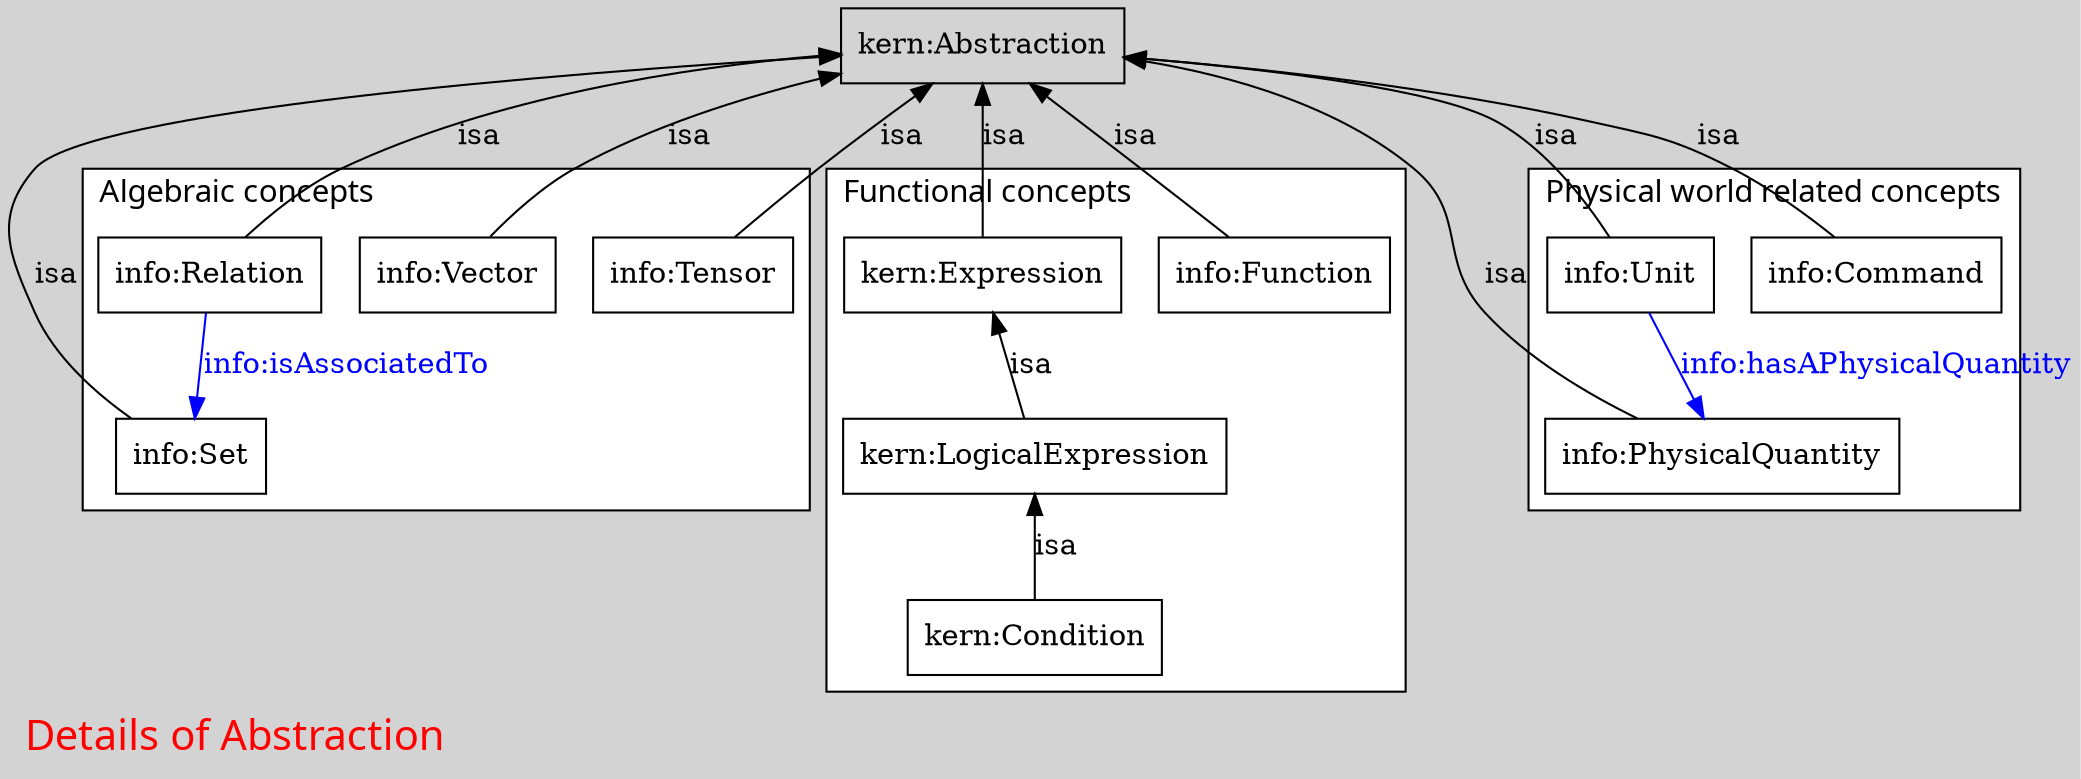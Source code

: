 digraph Proteus {
	label="Details of Abstraction"
	fontname="Arial-Bold";
	labeljust=left;
	fontsize=20;
	fontcolor=red;
	bgcolor=lightgrey;
	"Abstraction" [label="kern:Abstraction", shape=box, bgcolor=red, color="0.0,0.0,0.0", fontcolor="0.0,0.0,0.0", width="1.5556", height="0.5"];
	subgraph cluster0 {
		label="Algebraic concepts"
		fontname="Arial-Bold";
		labeljust=left;
		fontsize=15;
		fontcolor=black;
		bgcolor=white;
		"Relation" [label="info:Relation", shape=box, color="0.0,0.0,0.0", fontcolor="0.0,0.0,0.0", width="1.2778", height="0.5"];
		"Set" [label="info:Set", shape=box, color="0.0,0.0,0.0", fontcolor="0.0,0.0,0.0", width="0.86111", height="0.5"];
		"Vector" [label="info:Vector", shape=box, color="0.0,0.0,0.0", fontcolor="0.0,0.0,0.0", width="1.1389", height="0.5"];
		"Tensor" [label="info:Tensor", shape=box, color="0.0,0.0,0.0", fontcolor="0.0,0.0,0.0", width="1.1458", height="0.5"];
	}
	subgraph cluster1 {
		label="Functional concepts"
		fontname="Arial-Bold";
		labeljust=left;
		fontsize=15;
		fontcolor=black;
		bgcolor=white;
		"Function" [label="info:Function", shape=box, color="0.0,0.0,0.0", fontcolor="0.0,0.0,0.0",width="1.3125", height="0.5"];
		"Expression" [label="kern:Expression", shape=box, color="0.0,0.0,0.0", fontcolor="0.0,0.0,0.0", width="1.6", height="0.5"];
		"LogicalExpression" [label="kern:LogicalExpression", shape=box, color="0.0,0.0,0.0", fontcolor="0.0,0.0,0.0", width="2.1181", height="0.5"];
		"Condition" [label="kern:Condition", shape=box, color="0.0,0.0,0.0", fontcolor="0.0,0.0,0.0", width="1.4", height="0.5"];
	}
	subgraph cluster2 {
		label="Physical world related concepts"
		fontname="Arial-Bold";
		labeljust=left;
		fontsize=15;
		fontcolor=black;
		bgcolor=white;
		"Command" [label="info:Command", shape=box, color="0.0,0.0,0.0", fontcolor="0.0,0.0,0.0", width="1.4444", height="0.5"];
		"PhysicalQuantity" [label="info:PhysicalQuantity", shape=box, color="0.0,0.0,0.0", fontcolor="0.0,0.0,0.0", width="1.9722", height="0.5"];
		"Unit" [label="info:Unit", shape=box, color="0.0,0.0,0.0", fontcolor="0.0,0.0,0.0", width="0.95139", height="0.5"];
	}
	"Abstraction" -> "Vector" [dir=back, label=isa, color="0.0,0.0,0.0", fontcolor="0.0,0.0,0.0"];
	"Abstraction" -> "Set" [dir=back, label=isa, color="0.0,0.0,0.0", fontcolor="0.0,0.0,0.0"];
	"Abstraction" -> "Tensor" [dir=back, label=isa, color="0.0,0.0,0.0", fontcolor="0.0,0.0,0.0"];
	"Abstraction" -> "Relation" [dir=back, label=isa, color="0.0,0.0,0.0", fontcolor="0.0,0.0,0.0"];
	"Relation" -> "Set" [label="info:isAssociatedTo", color="0.6666667,1.0,1.0", fontcolor="0.6666667,1.0,1.0", style=filled];
	"Abstraction" -> "Command" [dir=back, label=isa, color="0.0,0.0,0.0", fontcolor="0.0,0.0,0.0"];
	"Abstraction" -> "PhysicalQuantity" [dir=back, label=isa, color="0.0,0.0,0.0", fontcolor="0.0,0.0,0.0"];
	"Abstraction" -> "Function" [dir=back, label=isa, color="0.0,0.0,0.0", fontcolor="0.0,0.0,0.0"];
	"Abstraction" -> "Expression" [dir=back, label=isa, color="0.0,0.0,0.0", fontcolor="0.0,0.0,0.0"];
	"Expression" -> "LogicalExpression" [dir=back, label=isa, color="0.0,0.0,0.0", fontcolor="0.0,0.0,0.0"];
	"Abstraction" -> "Unit" [dir=back, label=isa, color="0.0,0.0,0.0", fontcolor="0.0,0.0,0.0"];
	"LogicalExpression" -> "Condition" [dir=back, label=isa, color="0.0,0.0,0.0", fontcolor="0.0,0.0,0.0"];
	"Unit" -> "PhysicalQuantity" [label="info:hasAPhysicalQuantity", color="0.6666667,1.0,1.0", fontcolor="0.6666667,1.0,1.0", style=filled];
}
